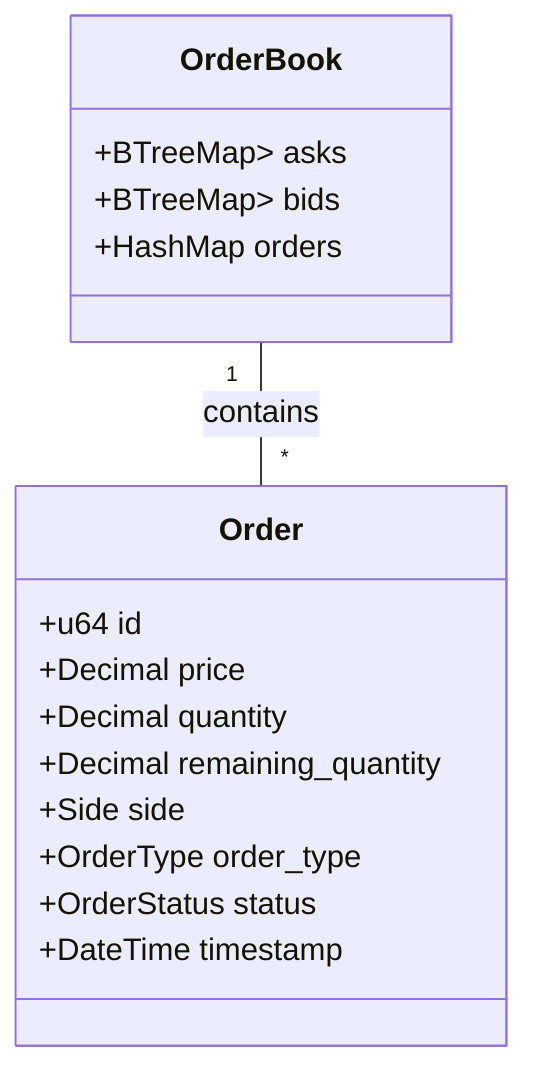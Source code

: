 classDiagram
    class OrderBook {
        +BTreeMap<Decimal, VecDeque<Order>> asks
        +BTreeMap<Decimal, VecDeque<Order>> bids
        +HashMap<u64, Order> orders
    }

    class Order {
        +u64 id
        +Decimal price
        +Decimal quantity
        +Decimal remaining_quantity
        +Side side
        +OrderType order_type
        +OrderStatus status
        +DateTime<Utc> timestamp
    }

    OrderBook "1" -- "*" Order : contains